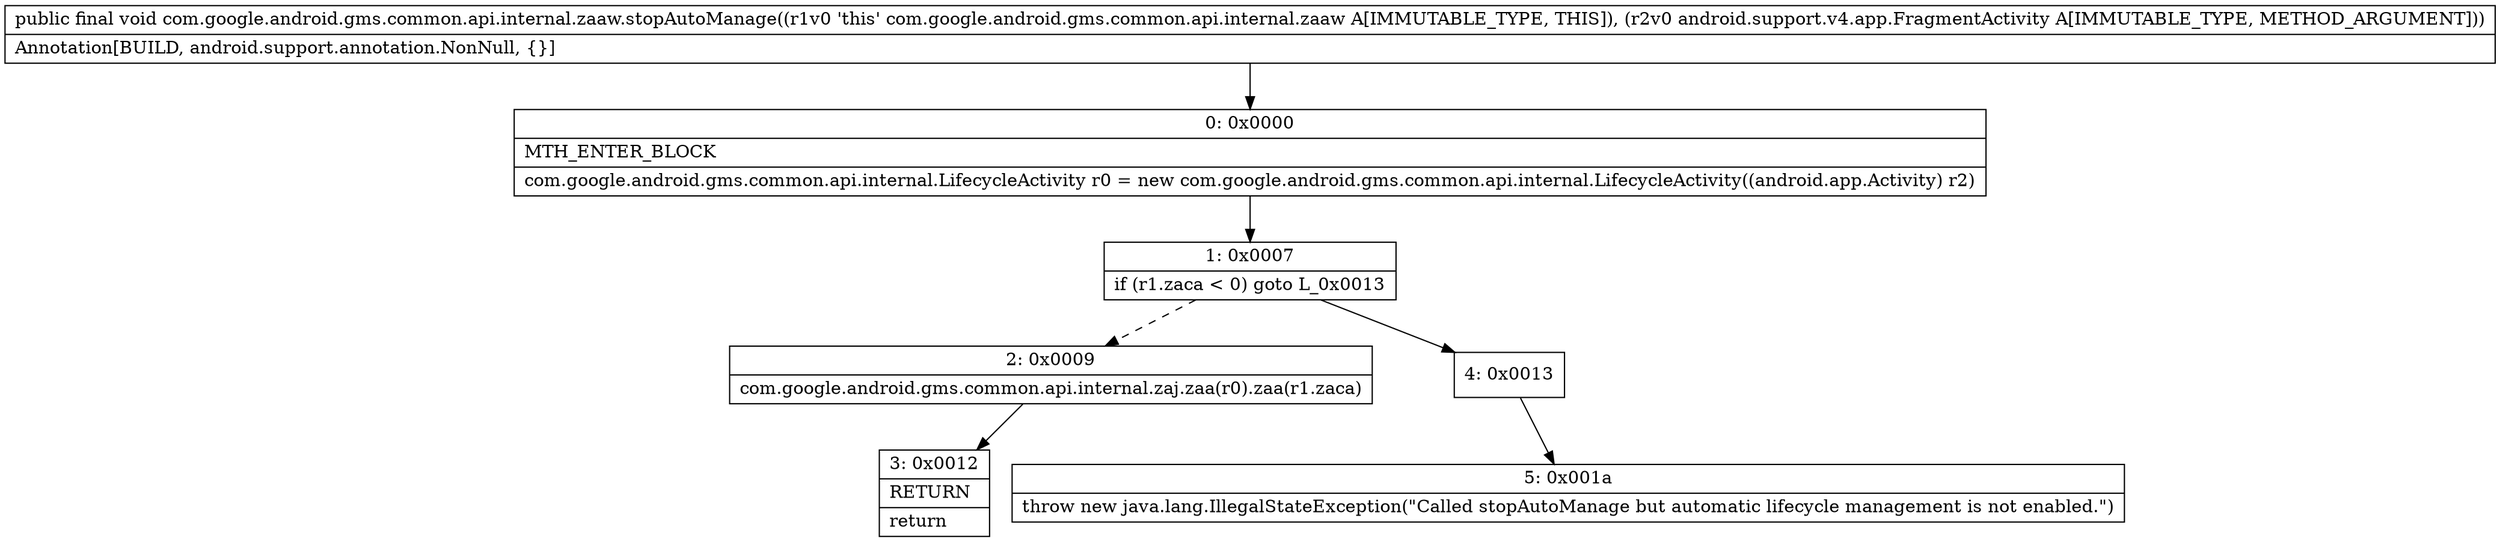 digraph "CFG forcom.google.android.gms.common.api.internal.zaaw.stopAutoManage(Landroid\/support\/v4\/app\/FragmentActivity;)V" {
Node_0 [shape=record,label="{0\:\ 0x0000|MTH_ENTER_BLOCK\l|com.google.android.gms.common.api.internal.LifecycleActivity r0 = new com.google.android.gms.common.api.internal.LifecycleActivity((android.app.Activity) r2)\l}"];
Node_1 [shape=record,label="{1\:\ 0x0007|if (r1.zaca \< 0) goto L_0x0013\l}"];
Node_2 [shape=record,label="{2\:\ 0x0009|com.google.android.gms.common.api.internal.zaj.zaa(r0).zaa(r1.zaca)\l}"];
Node_3 [shape=record,label="{3\:\ 0x0012|RETURN\l|return\l}"];
Node_4 [shape=record,label="{4\:\ 0x0013}"];
Node_5 [shape=record,label="{5\:\ 0x001a|throw new java.lang.IllegalStateException(\"Called stopAutoManage but automatic lifecycle management is not enabled.\")\l}"];
MethodNode[shape=record,label="{public final void com.google.android.gms.common.api.internal.zaaw.stopAutoManage((r1v0 'this' com.google.android.gms.common.api.internal.zaaw A[IMMUTABLE_TYPE, THIS]), (r2v0 android.support.v4.app.FragmentActivity A[IMMUTABLE_TYPE, METHOD_ARGUMENT]))  | Annotation[BUILD, android.support.annotation.NonNull, \{\}]\l}"];
MethodNode -> Node_0;
Node_0 -> Node_1;
Node_1 -> Node_2[style=dashed];
Node_1 -> Node_4;
Node_2 -> Node_3;
Node_4 -> Node_5;
}


